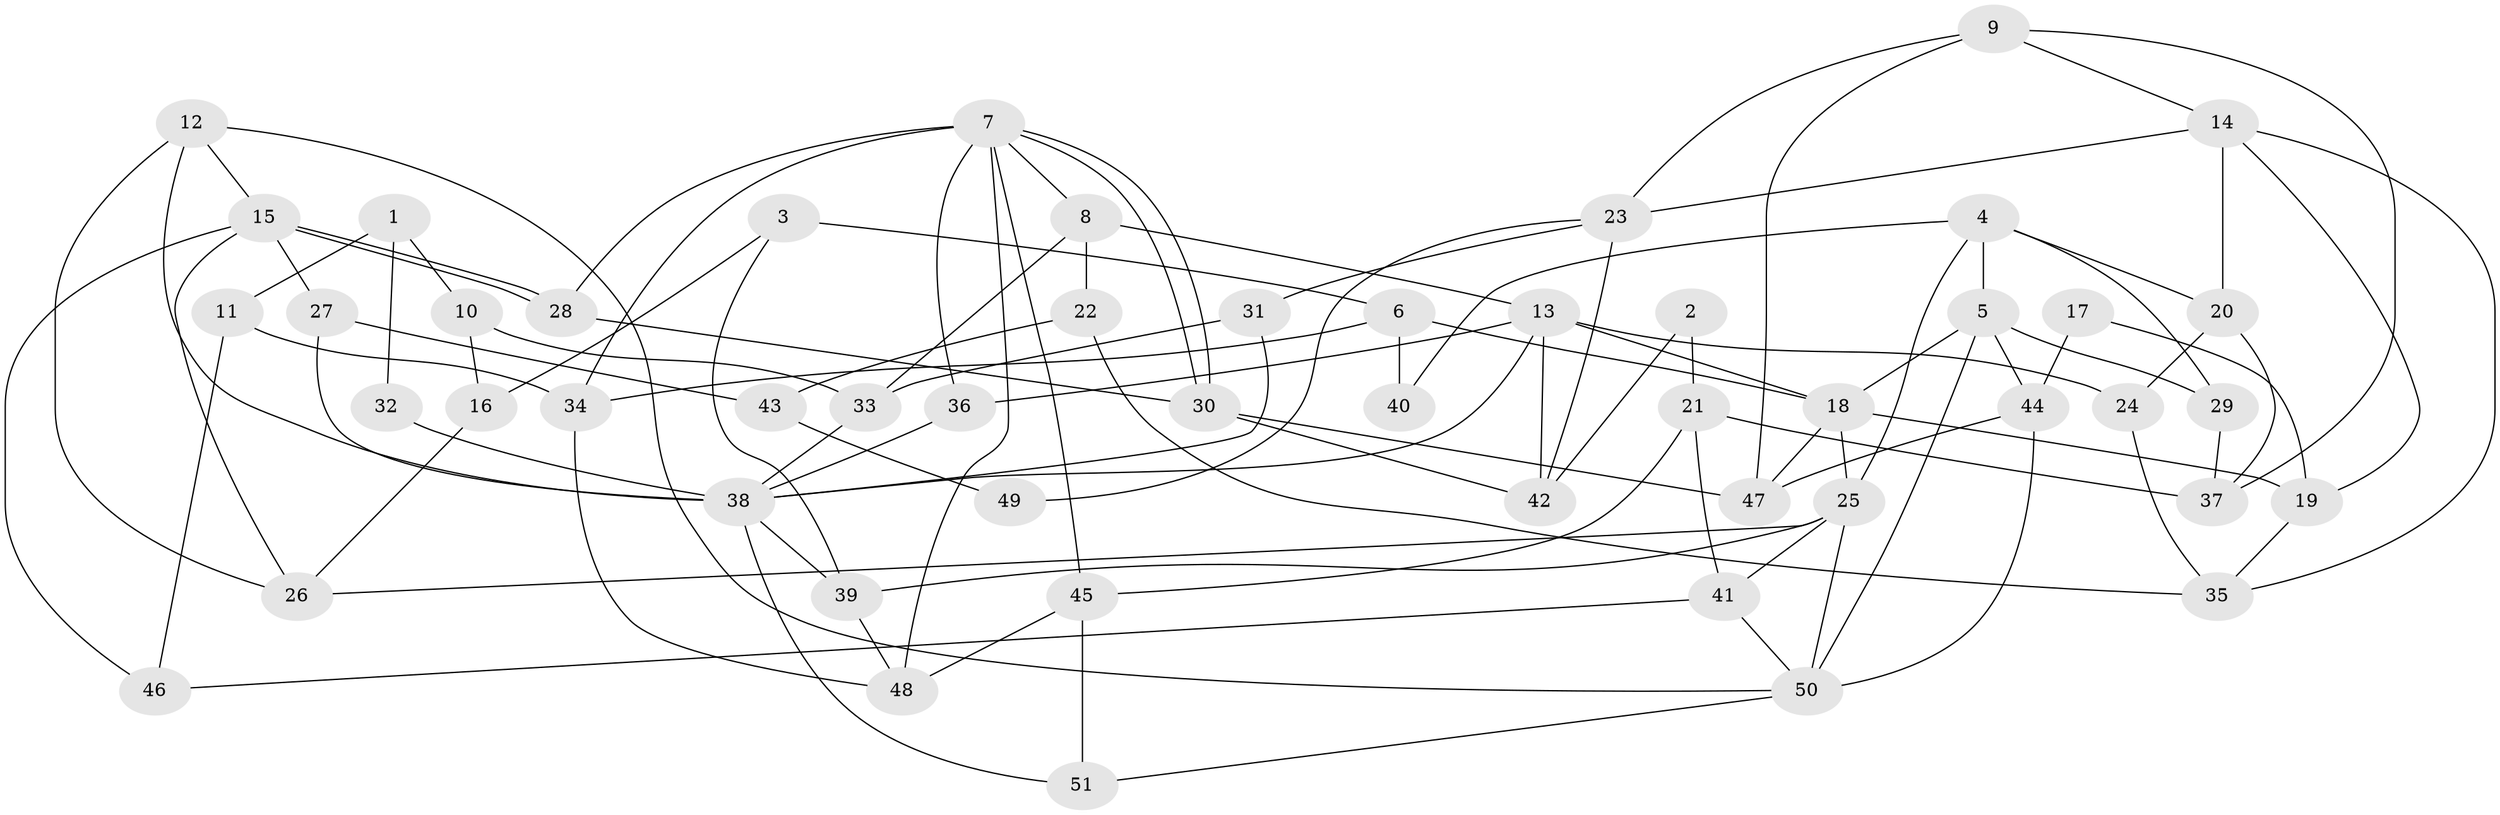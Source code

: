 // Generated by graph-tools (version 1.1) at 2025/36/03/09/25 02:36:00]
// undirected, 51 vertices, 102 edges
graph export_dot {
graph [start="1"]
  node [color=gray90,style=filled];
  1;
  2;
  3;
  4;
  5;
  6;
  7;
  8;
  9;
  10;
  11;
  12;
  13;
  14;
  15;
  16;
  17;
  18;
  19;
  20;
  21;
  22;
  23;
  24;
  25;
  26;
  27;
  28;
  29;
  30;
  31;
  32;
  33;
  34;
  35;
  36;
  37;
  38;
  39;
  40;
  41;
  42;
  43;
  44;
  45;
  46;
  47;
  48;
  49;
  50;
  51;
  1 -- 10;
  1 -- 11;
  1 -- 32;
  2 -- 42;
  2 -- 21;
  3 -- 6;
  3 -- 39;
  3 -- 16;
  4 -- 5;
  4 -- 20;
  4 -- 25;
  4 -- 29;
  4 -- 40;
  5 -- 18;
  5 -- 50;
  5 -- 29;
  5 -- 44;
  6 -- 34;
  6 -- 18;
  6 -- 40;
  7 -- 30;
  7 -- 30;
  7 -- 36;
  7 -- 8;
  7 -- 28;
  7 -- 34;
  7 -- 45;
  7 -- 48;
  8 -- 33;
  8 -- 13;
  8 -- 22;
  9 -- 47;
  9 -- 37;
  9 -- 14;
  9 -- 23;
  10 -- 16;
  10 -- 33;
  11 -- 34;
  11 -- 46;
  12 -- 26;
  12 -- 50;
  12 -- 15;
  12 -- 38;
  13 -- 38;
  13 -- 18;
  13 -- 24;
  13 -- 36;
  13 -- 42;
  14 -- 23;
  14 -- 19;
  14 -- 20;
  14 -- 35;
  15 -- 28;
  15 -- 28;
  15 -- 26;
  15 -- 27;
  15 -- 46;
  16 -- 26;
  17 -- 19;
  17 -- 44;
  18 -- 47;
  18 -- 19;
  18 -- 25;
  19 -- 35;
  20 -- 24;
  20 -- 37;
  21 -- 37;
  21 -- 45;
  21 -- 41;
  22 -- 35;
  22 -- 43;
  23 -- 42;
  23 -- 31;
  23 -- 49;
  24 -- 35;
  25 -- 26;
  25 -- 39;
  25 -- 41;
  25 -- 50;
  27 -- 38;
  27 -- 43;
  28 -- 30;
  29 -- 37;
  30 -- 42;
  30 -- 47;
  31 -- 38;
  31 -- 33;
  32 -- 38;
  33 -- 38;
  34 -- 48;
  36 -- 38;
  38 -- 51;
  38 -- 39;
  39 -- 48;
  41 -- 46;
  41 -- 50;
  43 -- 49;
  44 -- 50;
  44 -- 47;
  45 -- 48;
  45 -- 51;
  50 -- 51;
}
